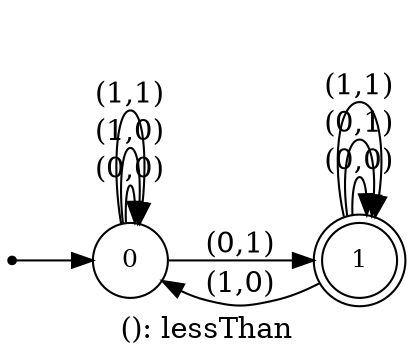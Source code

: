 digraph G {
label = "(): lessThan";
rankdir = LR;
node [shape = circle, label="0", fontsize=12]0;
node [shape = doublecircle, label="1", fontsize=12]1;
node [shape = point ]; qi
qi ->0;
0 -> 0[ label = "(0,0)"];
0 -> 0[ label = "(1,0)"];
0 -> 1[ label = "(0,1)"];
0 -> 0[ label = "(1,1)"];
1 -> 1[ label = "(0,0)"];
1 -> 0[ label = "(1,0)"];
1 -> 1[ label = "(0,1)"];
1 -> 1[ label = "(1,1)"];
}
